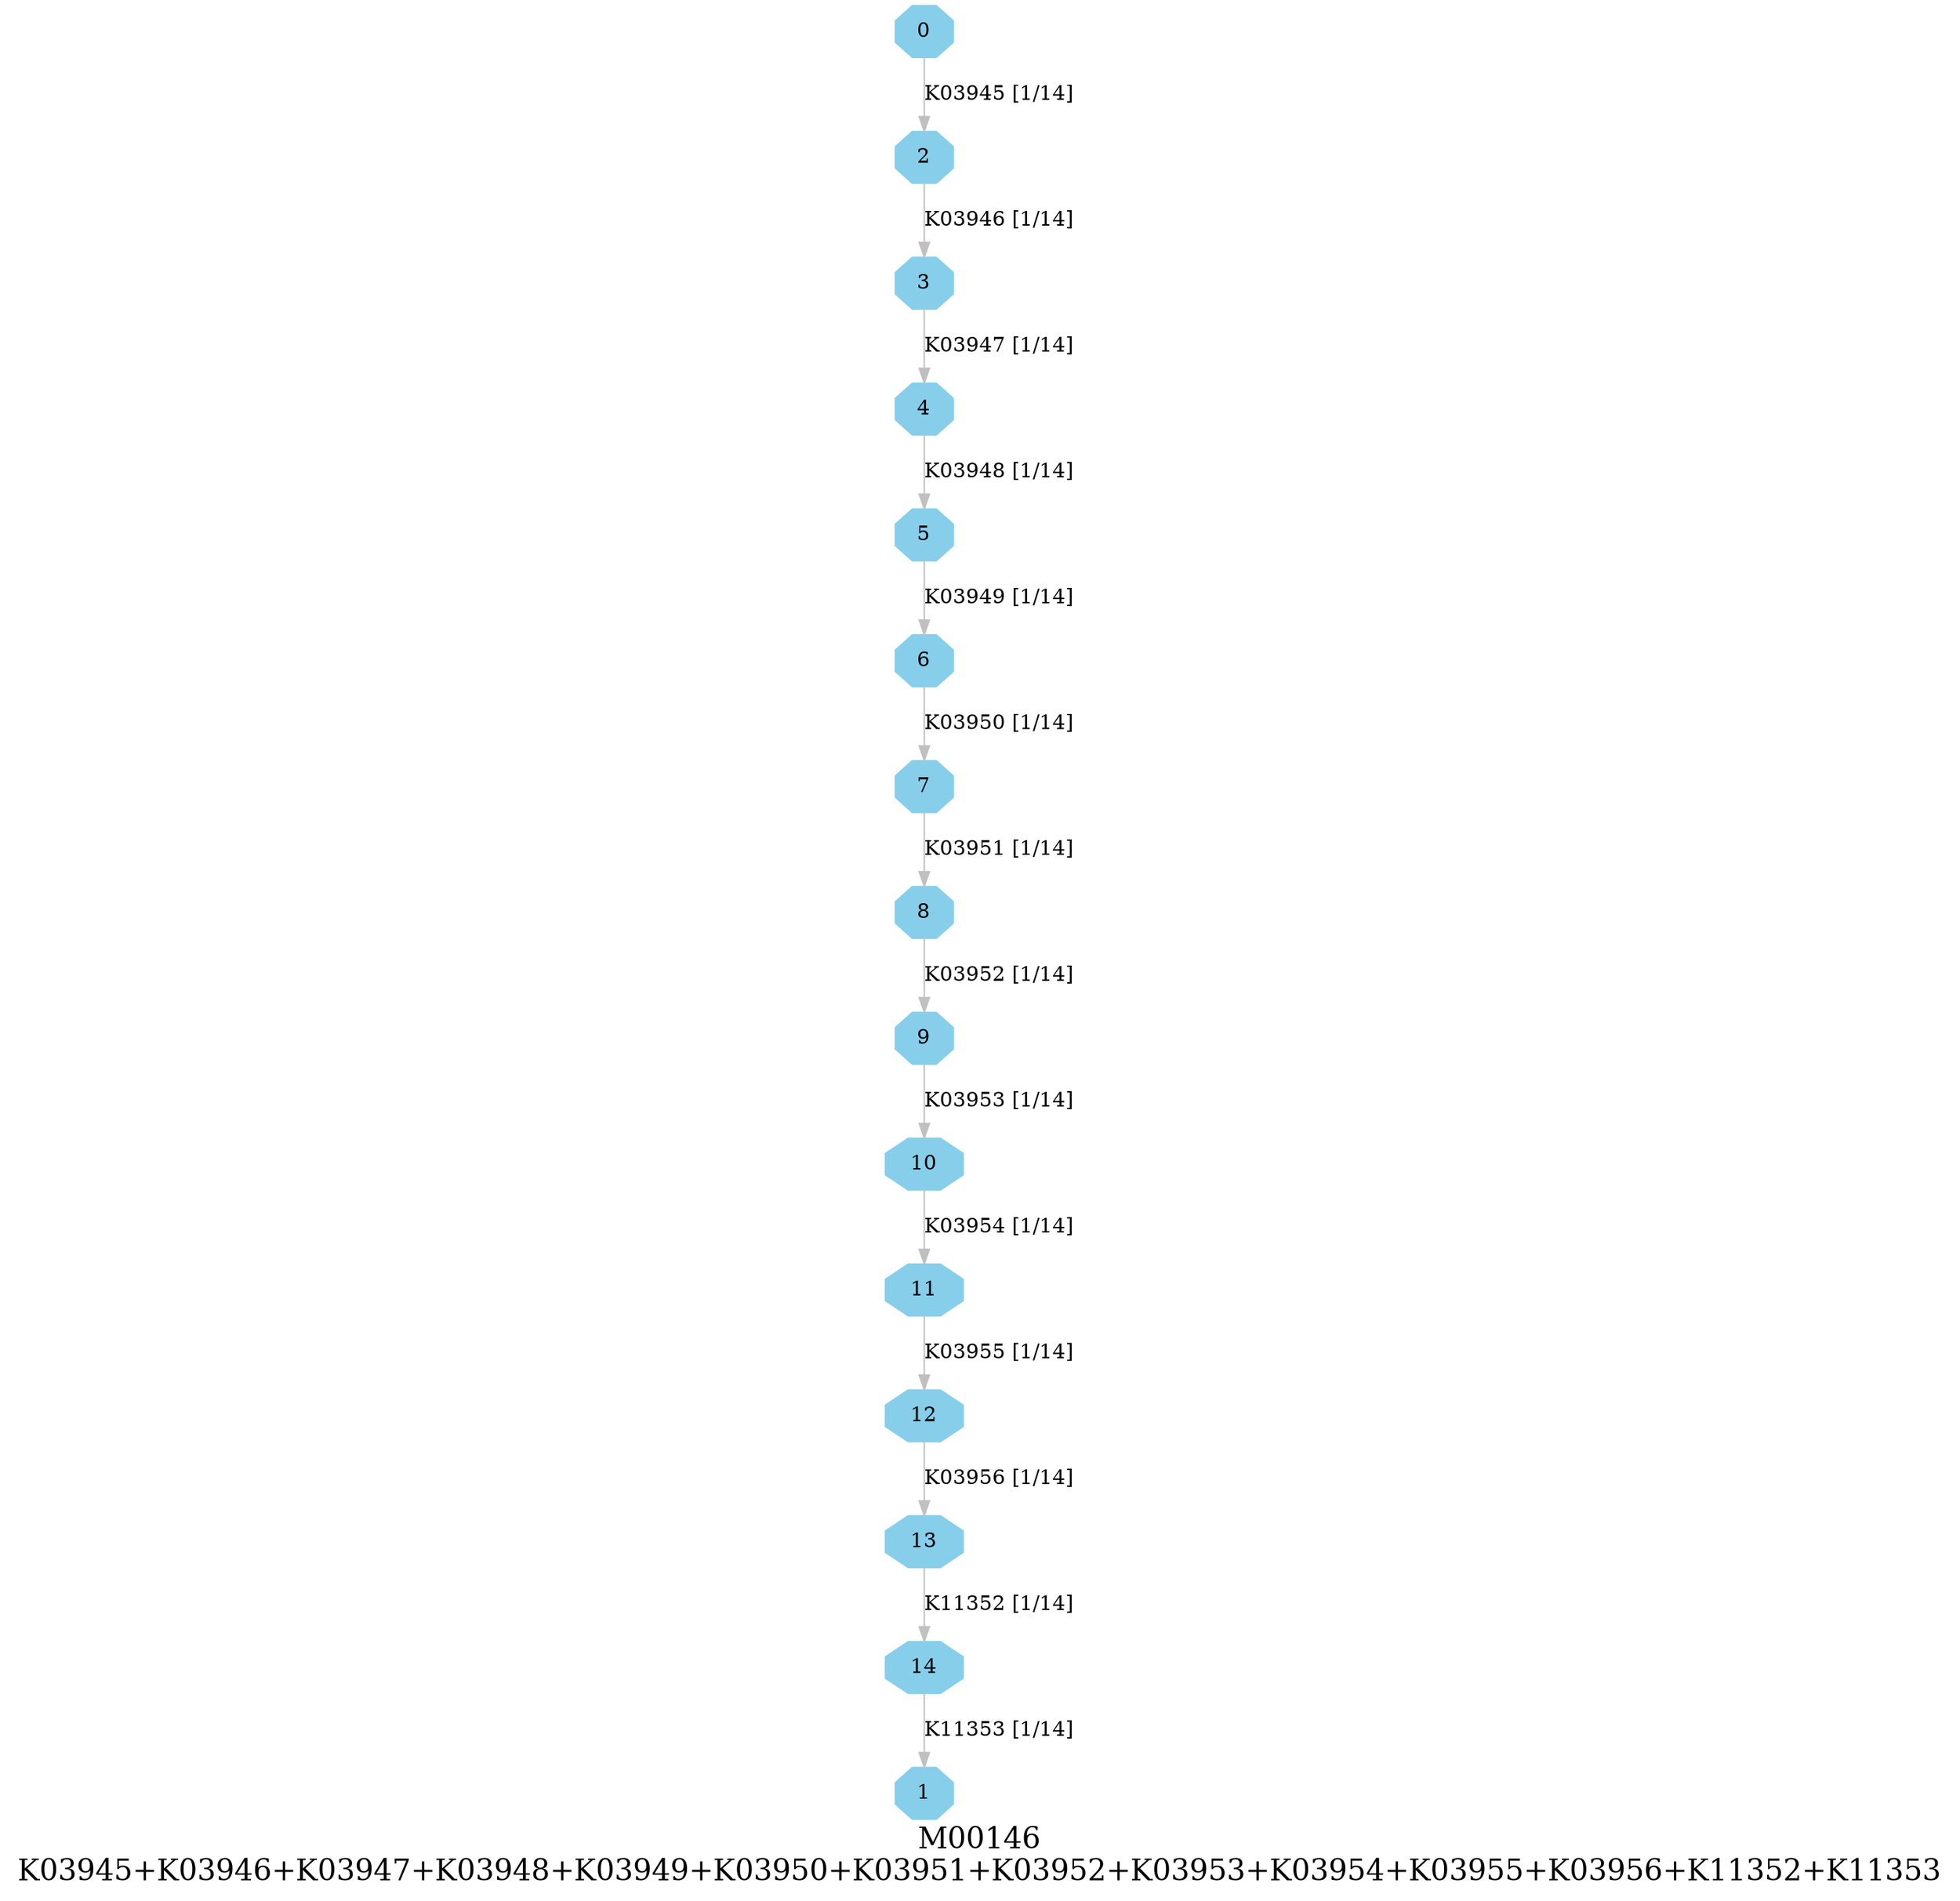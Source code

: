 digraph G {
graph [label="M00146
K03945+K03946+K03947+K03948+K03949+K03950+K03951+K03952+K03953+K03954+K03955+K03956+K11352+K11353",fontsize=20];
node [shape=box,style=filled];
edge [len=3,color=grey];
{node [width=.3,height=.3,shape=octagon,style=filled,color=skyblue] 0 1 2 3 4 5 6 7 8 9 10 11 12 13 14 }
0 -> 2 [label="K03945 [1/14]"];
2 -> 3 [label="K03946 [1/14]"];
3 -> 4 [label="K03947 [1/14]"];
4 -> 5 [label="K03948 [1/14]"];
5 -> 6 [label="K03949 [1/14]"];
6 -> 7 [label="K03950 [1/14]"];
7 -> 8 [label="K03951 [1/14]"];
8 -> 9 [label="K03952 [1/14]"];
9 -> 10 [label="K03953 [1/14]"];
10 -> 11 [label="K03954 [1/14]"];
11 -> 12 [label="K03955 [1/14]"];
12 -> 13 [label="K03956 [1/14]"];
13 -> 14 [label="K11352 [1/14]"];
14 -> 1 [label="K11353 [1/14]"];
}